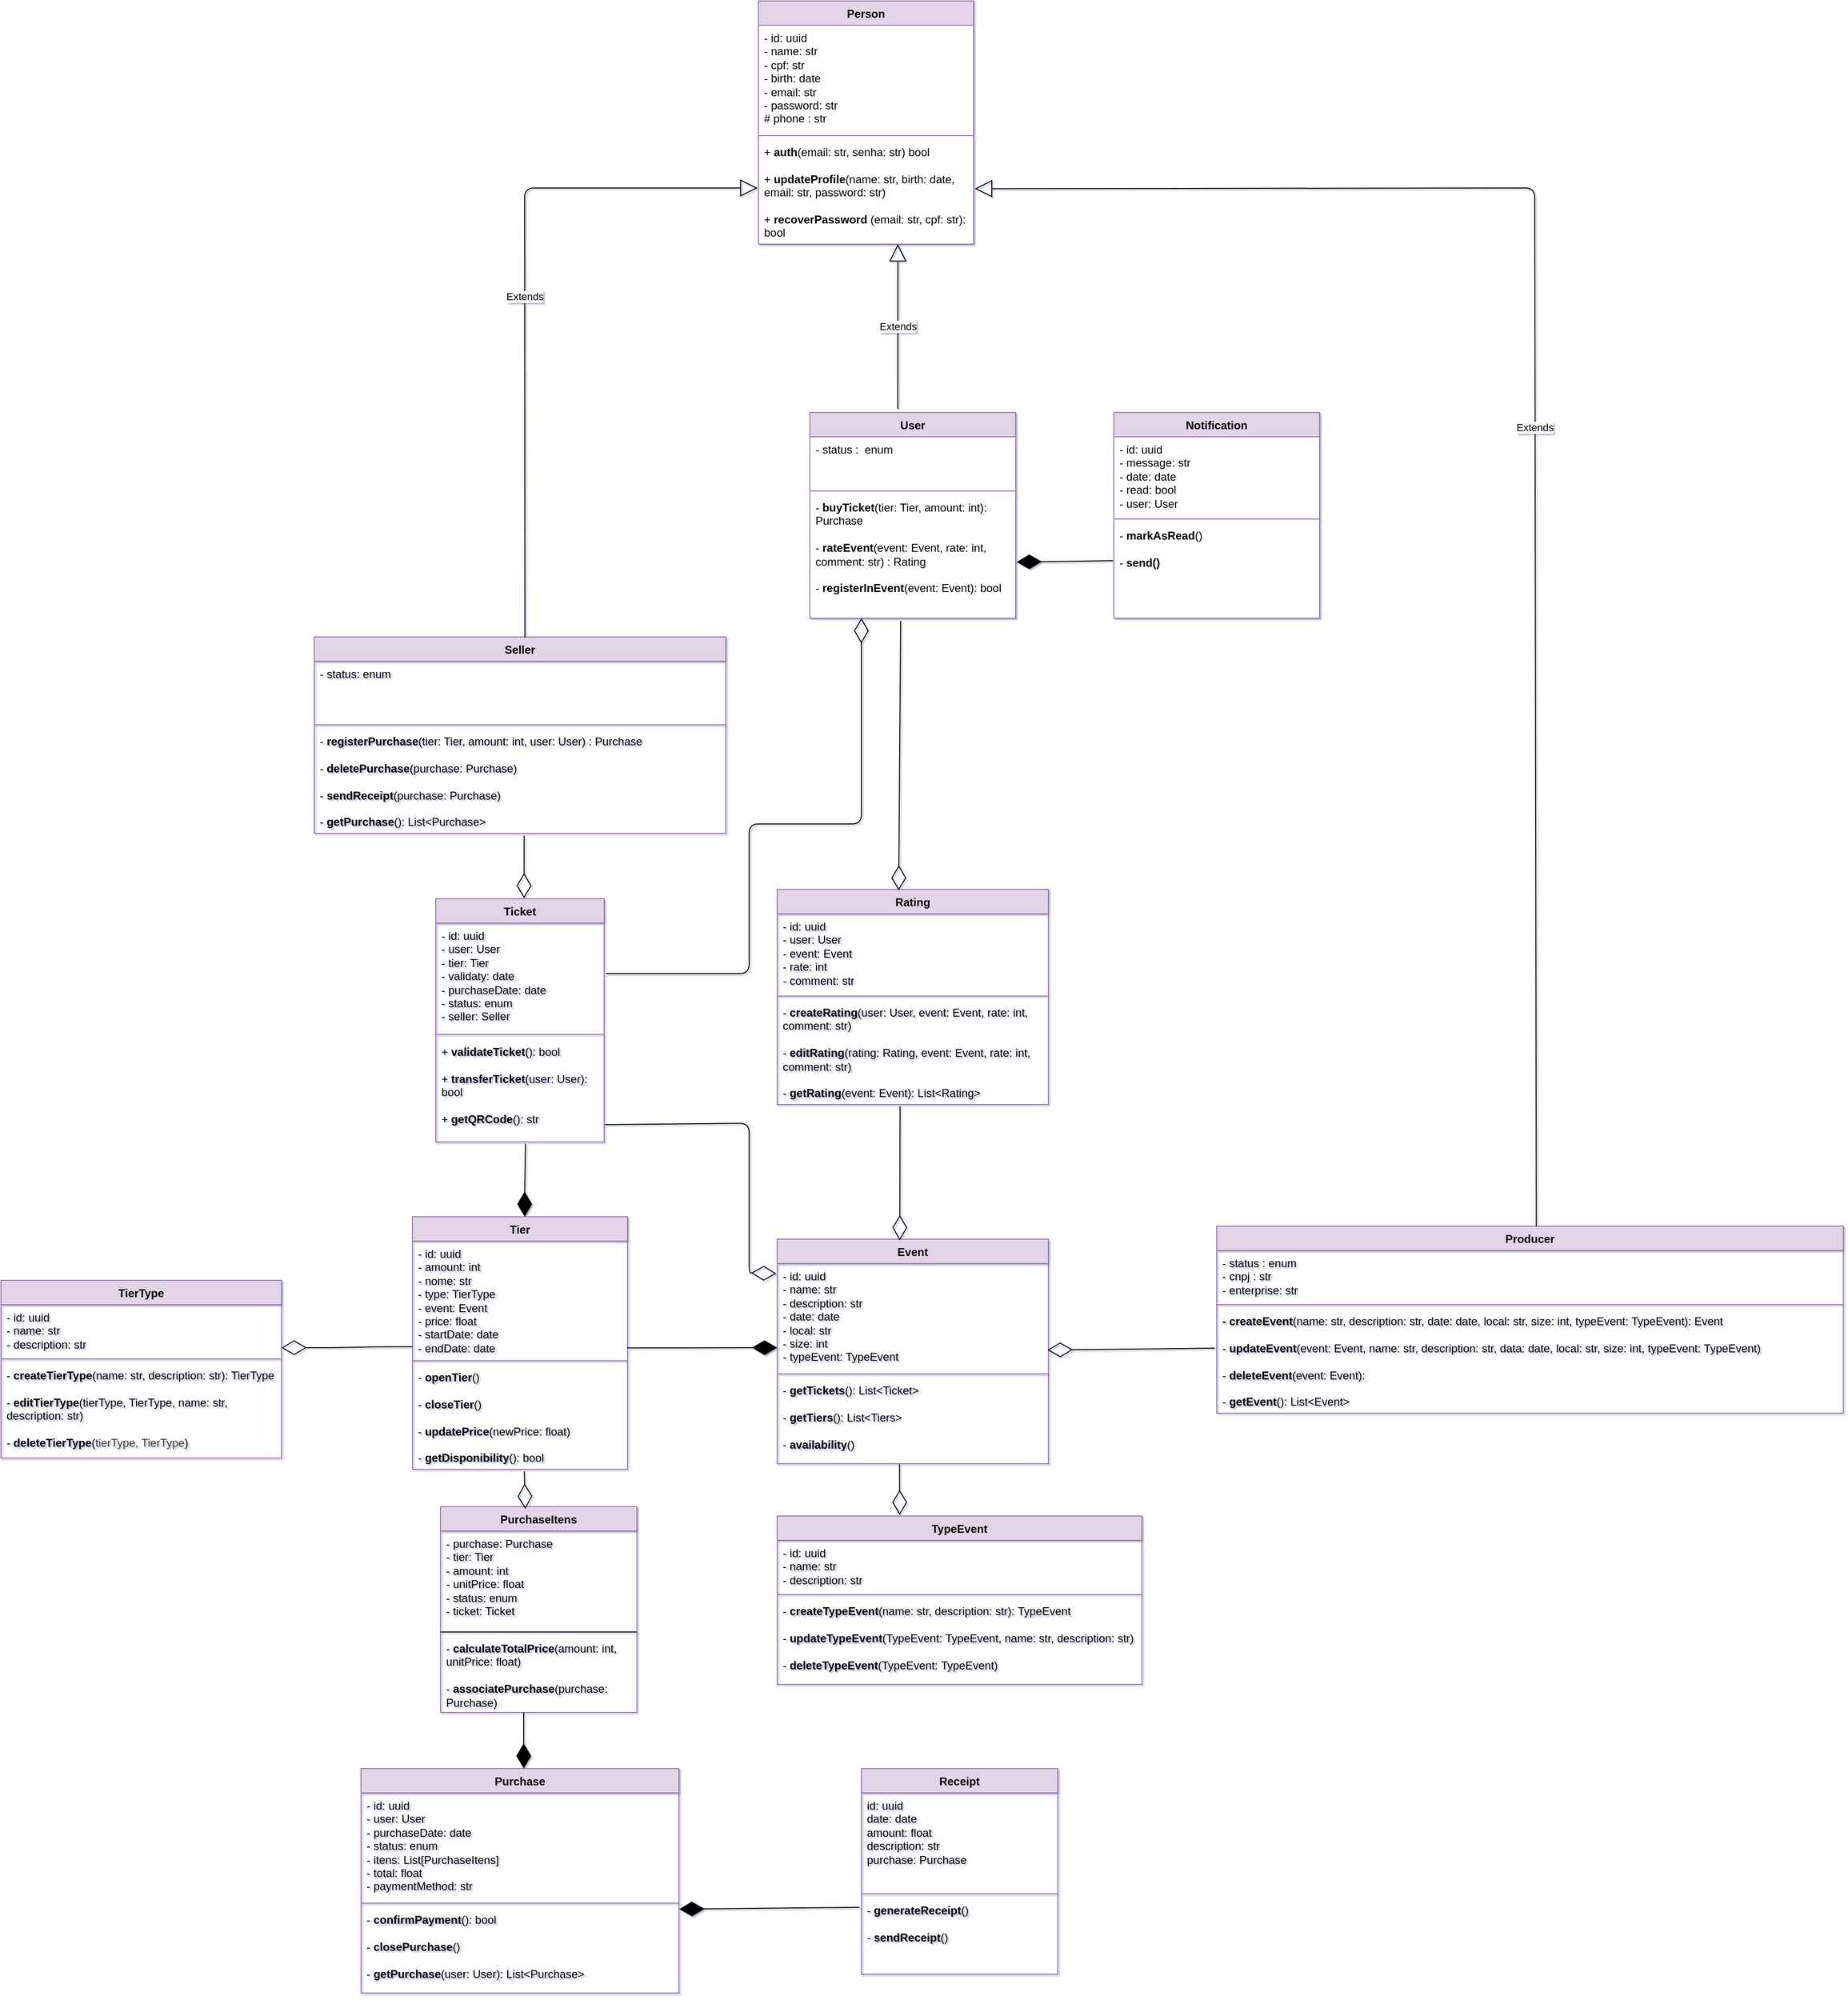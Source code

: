 <mxfile>
    <diagram id="XfVH0HAjjys5zsh1K343" name="Page-1">
        <mxGraphModel dx="2015" dy="1763" grid="1" gridSize="10" guides="1" tooltips="1" connect="1" arrows="1" fold="1" page="1" pageScale="1" pageWidth="827" pageHeight="1169" background="none" math="0" shadow="1">
            <root>
                <mxCell id="0"/>
                <mxCell id="1" parent="0"/>
                <mxCell id="6" value="Person" style="swimlane;fontStyle=1;align=center;verticalAlign=top;childLayout=stackLayout;horizontal=1;startSize=26;horizontalStack=0;resizeParent=1;resizeParentMax=0;resizeLast=0;collapsible=1;marginBottom=0;whiteSpace=wrap;html=1;fillColor=#e1d5e7;strokeColor=#9673a6;swimlaneLine=1;swimlaneFillColor=default;" parent="1" vertex="1">
                    <mxGeometry x="290" y="-680" width="230" height="260" as="geometry"/>
                </mxCell>
                <mxCell id="7" value="- id: uuid&lt;div&gt;- name: str&lt;/div&gt;&lt;div&gt;- cpf: str&lt;/div&gt;&lt;div&gt;- birth: date&lt;/div&gt;&lt;div&gt;&lt;div style=&quot;scrollbar-color: light-dark(#e2e2e2, #4b4b4b)&lt;br/&gt;&#x9;&#x9;&#x9;&#x9;&#x9;light-dark(#fbfbfb, var(--dark-panel-color));&quot;&gt;- email: str&lt;/div&gt;&lt;div style=&quot;scrollbar-color: light-dark(#e2e2e2, #4b4b4b)&lt;br/&gt;&#x9;&#x9;&#x9;&#x9;&#x9;light-dark(#fbfbfb, var(--dark-panel-color));&quot;&gt;- password: str&lt;/div&gt;&lt;div style=&quot;scrollbar-color: light-dark(#e2e2e2, #4b4b4b)&lt;br/&gt;&#x9;&#x9;&#x9;&#x9;&#x9;light-dark(#fbfbfb, var(--dark-panel-color));&quot;&gt;# phone : str&lt;/div&gt;&lt;/div&gt;" style="text;strokeColor=none;fillColor=none;align=left;verticalAlign=top;spacingLeft=4;spacingRight=4;overflow=hidden;rotatable=0;points=[[0,0.5],[1,0.5]];portConstraint=eastwest;whiteSpace=wrap;html=1;" parent="6" vertex="1">
                    <mxGeometry y="26" width="230" height="114" as="geometry"/>
                </mxCell>
                <mxCell id="8" value="" style="line;strokeWidth=1;fillColor=none;align=left;verticalAlign=middle;spacingTop=-1;spacingLeft=3;spacingRight=3;rotatable=0;labelPosition=right;points=[];portConstraint=eastwest;strokeColor=inherit;" parent="6" vertex="1">
                    <mxGeometry y="140" width="230" height="8" as="geometry"/>
                </mxCell>
                <mxCell id="9" value="+ &lt;b&gt;auth&lt;/b&gt;(email: str, senha: str) bool&lt;div&gt;&lt;font color=&quot;#000000&quot;&gt;&lt;br&gt;&lt;/font&gt;&lt;div&gt;+ &lt;b&gt;updateProfile&lt;/b&gt;(name: str, birth: date, email: str, password: str)&lt;/div&gt;&lt;div&gt;&lt;br&gt;&lt;/div&gt;&lt;div&gt;+ &lt;b&gt;recoverPassword &lt;/b&gt;(email: str, cpf: str): bool&lt;/div&gt;&lt;div&gt;&lt;br&gt;&lt;/div&gt;&lt;/div&gt;" style="text;strokeColor=none;fillColor=none;align=left;verticalAlign=top;spacingLeft=4;spacingRight=4;overflow=hidden;rotatable=0;points=[[0,0.5],[1,0.5]];portConstraint=eastwest;whiteSpace=wrap;html=1;" parent="6" vertex="1">
                    <mxGeometry y="148" width="230" height="112" as="geometry"/>
                </mxCell>
                <mxCell id="11" value="User" style="swimlane;fontStyle=1;align=center;verticalAlign=top;childLayout=stackLayout;horizontal=1;startSize=26;horizontalStack=0;resizeParent=1;resizeParentMax=0;resizeLast=0;collapsible=1;marginBottom=0;whiteSpace=wrap;html=1;fillColor=#e1d5e7;strokeColor=#9673a6;swimlaneFillColor=default;" parent="1" vertex="1">
                    <mxGeometry x="345" y="-240" width="220" height="220" as="geometry"/>
                </mxCell>
                <mxCell id="12" value="&lt;div style=&quot;scrollbar-color: light-dark(#e2e2e2, #4b4b4b)&lt;br/&gt;&#x9;&#x9;&#x9;&#x9;&#x9;light-dark(#fbfbfb, var(--dark-panel-color));&quot;&gt;- status :&amp;nbsp; enum&lt;/div&gt;" style="text;strokeColor=none;fillColor=none;align=left;verticalAlign=top;spacingLeft=4;spacingRight=4;overflow=hidden;rotatable=0;points=[[0,0.5],[1,0.5]];portConstraint=eastwest;whiteSpace=wrap;html=1;" parent="11" vertex="1">
                    <mxGeometry y="26" width="220" height="54" as="geometry"/>
                </mxCell>
                <mxCell id="13" value="" style="line;strokeWidth=1;fillColor=none;align=left;verticalAlign=middle;spacingTop=-1;spacingLeft=3;spacingRight=3;rotatable=0;labelPosition=right;points=[];portConstraint=eastwest;strokeColor=inherit;" parent="11" vertex="1">
                    <mxGeometry y="80" width="220" height="8" as="geometry"/>
                </mxCell>
                <mxCell id="14" value="- &lt;b&gt;buyTicket&lt;/b&gt;(tier: Tier, amount: int): Purchase&lt;div&gt;&lt;font color=&quot;#000000&quot;&gt;&lt;br&gt;&lt;/font&gt;&lt;div&gt;- &lt;b&gt;rateEvent&lt;/b&gt;(event: Event, rate: int, comment: str) : Rating&lt;/div&gt;&lt;div&gt;&lt;br&gt;&lt;/div&gt;&lt;div&gt;- &lt;b&gt;registerInEvent&lt;/b&gt;(event: Event): bool&lt;/div&gt;&lt;/div&gt;" style="text;strokeColor=none;fillColor=none;align=left;verticalAlign=top;spacingLeft=4;spacingRight=4;overflow=hidden;rotatable=0;points=[[0,0.5],[1,0.5]];portConstraint=eastwest;whiteSpace=wrap;html=1;" parent="11" vertex="1">
                    <mxGeometry y="88" width="220" height="132" as="geometry"/>
                </mxCell>
                <mxCell id="15" value="Producer" style="swimlane;fontStyle=1;align=center;verticalAlign=top;childLayout=stackLayout;horizontal=1;startSize=26;horizontalStack=0;resizeParent=1;resizeParentMax=0;resizeLast=0;collapsible=1;marginBottom=0;whiteSpace=wrap;html=1;fillColor=#e1d5e7;strokeColor=#9673a6;" parent="1" vertex="1">
                    <mxGeometry x="780" y="630" width="670" height="200" as="geometry"/>
                </mxCell>
                <mxCell id="16" value="&lt;div style=&quot;scrollbar-color: light-dark(#e2e2e2, #4b4b4b)&lt;br/&gt;&#x9;&#x9;&#x9;&#x9;&#x9;light-dark(#fbfbfb, var(--dark-panel-color));&quot;&gt;&lt;span style=&quot;background-color: transparent;&quot;&gt;- status : enum&lt;/span&gt;&lt;/div&gt;&lt;div style=&quot;scrollbar-color: light-dark(#e2e2e2, #4b4b4b)&lt;br/&gt;&#x9;&#x9;&#x9;&#x9;&#x9;light-dark(#fbfbfb, var(--dark-panel-color));&quot;&gt;&lt;span style=&quot;background-color: transparent;&quot;&gt;- cnpj : str&lt;/span&gt;&lt;br&gt;&lt;/div&gt;&lt;div style=&quot;scrollbar-color: light-dark(#e2e2e2, #4b4b4b)&lt;br/&gt;&#x9;&#x9;&#x9;&#x9;&#x9;light-dark(#fbfbfb, var(--dark-panel-color));&quot;&gt;- enterprise: str&lt;/div&gt;" style="text;strokeColor=none;fillColor=none;align=left;verticalAlign=top;spacingLeft=4;spacingRight=4;overflow=hidden;rotatable=0;points=[[0,0.5],[1,0.5]];portConstraint=eastwest;whiteSpace=wrap;html=1;" parent="15" vertex="1">
                    <mxGeometry y="26" width="670" height="54" as="geometry"/>
                </mxCell>
                <mxCell id="17" value="" style="line;strokeWidth=1;fillColor=none;align=left;verticalAlign=middle;spacingTop=-1;spacingLeft=3;spacingRight=3;rotatable=0;labelPosition=right;points=[];portConstraint=eastwest;strokeColor=inherit;" parent="15" vertex="1">
                    <mxGeometry y="80" width="670" height="8" as="geometry"/>
                </mxCell>
                <mxCell id="18" value="&lt;div&gt;&lt;font color=&quot;#000000&quot;&gt;&lt;b&gt;- createEvent&lt;/b&gt;(name: str, description: str, date: date, local: str, size: int, typeEvent: TypeEvent): Event&lt;/font&gt;&lt;/div&gt;&lt;div&gt;&lt;font color=&quot;#000000&quot;&gt;&lt;br&gt;&lt;/font&gt;&lt;/div&gt;&lt;div&gt;- &lt;b&gt;updateEvent&lt;/b&gt;(event: Event,&amp;nbsp;&lt;span style=&quot;color: rgb(0, 0, 0);&quot;&gt;name: str, description: str, data: date, local: str, size: int,&amp;nbsp;&lt;span style=&quot;color: rgb(0, 0, 0);&quot;&gt;typeEvent&lt;/span&gt;:&amp;nbsp;&lt;/span&gt;&lt;span style=&quot;color: rgb(0, 0, 0);&quot;&gt;TypeEvent&lt;/span&gt;)&lt;/div&gt;&lt;div&gt;&lt;br&gt;&lt;/div&gt;&lt;div&gt;- &lt;b&gt;deleteEvent&lt;/b&gt;(event: Event):&lt;/div&gt;&lt;div&gt;&lt;br&gt;&lt;/div&gt;&lt;div&gt;- &lt;b&gt;getEvent&lt;/b&gt;(): List&amp;lt;Event&amp;gt;&lt;/div&gt;" style="text;strokeColor=none;fillColor=none;align=left;verticalAlign=top;spacingLeft=4;spacingRight=4;overflow=hidden;rotatable=0;points=[[0,0.5],[1,0.5]];portConstraint=eastwest;whiteSpace=wrap;html=1;" parent="15" vertex="1">
                    <mxGeometry y="88" width="670" height="112" as="geometry"/>
                </mxCell>
                <mxCell id="26" value="Event" style="swimlane;fontStyle=1;align=center;verticalAlign=top;childLayout=stackLayout;horizontal=1;startSize=26;horizontalStack=0;resizeParent=1;resizeParentMax=0;resizeLast=0;collapsible=1;marginBottom=0;whiteSpace=wrap;html=1;fillColor=#e1d5e7;strokeColor=#9673a6;" parent="1" vertex="1">
                    <mxGeometry x="310" y="644" width="290" height="240" as="geometry"/>
                </mxCell>
                <mxCell id="27" value="&lt;div&gt;- id: uuid&lt;/div&gt;&lt;div&gt;- name: str&lt;/div&gt;&lt;div&gt;- description: str&lt;/div&gt;&lt;div&gt;- date: date&lt;/div&gt;&lt;div&gt;- local: str&lt;/div&gt;- size: int&lt;div&gt;- typeEvent: TypeEvent&lt;/div&gt;&lt;div&gt;&lt;br&gt;&lt;/div&gt;" style="text;strokeColor=none;fillColor=none;align=left;verticalAlign=top;spacingLeft=4;spacingRight=4;overflow=hidden;rotatable=0;points=[[0,0.5],[1,0.5]];portConstraint=eastwest;whiteSpace=wrap;html=1;" parent="26" vertex="1">
                    <mxGeometry y="26" width="290" height="114" as="geometry"/>
                </mxCell>
                <mxCell id="28" value="" style="line;strokeWidth=1;fillColor=none;align=left;verticalAlign=middle;spacingTop=-1;spacingLeft=3;spacingRight=3;rotatable=0;labelPosition=right;points=[];portConstraint=eastwest;strokeColor=inherit;" parent="26" vertex="1">
                    <mxGeometry y="140" width="290" height="8" as="geometry"/>
                </mxCell>
                <mxCell id="29" value="- &lt;b&gt;getTickets&lt;/b&gt;(): List&amp;lt;Ticket&amp;gt;&lt;div&gt;&lt;br&gt;&lt;/div&gt;&lt;div&gt;- &lt;b&gt;getTiers&lt;/b&gt;(): List&amp;lt;Tiers&amp;gt;&lt;/div&gt;&lt;div&gt;&lt;br&gt;&lt;/div&gt;&lt;div&gt;- &lt;b&gt;availability&lt;/b&gt;()&lt;/div&gt;" style="text;strokeColor=none;fillColor=none;align=left;verticalAlign=top;spacingLeft=4;spacingRight=4;overflow=hidden;rotatable=0;points=[[0,0.5],[1,0.5]];portConstraint=eastwest;whiteSpace=wrap;html=1;" parent="26" vertex="1">
                    <mxGeometry y="148" width="290" height="92" as="geometry"/>
                </mxCell>
                <mxCell id="30" value="Ticket" style="swimlane;fontStyle=1;align=center;verticalAlign=top;childLayout=stackLayout;horizontal=1;startSize=26;horizontalStack=0;resizeParent=1;resizeParentMax=0;resizeLast=0;collapsible=1;marginBottom=0;whiteSpace=wrap;html=1;fillColor=#e1d5e7;strokeColor=#9673a6;" parent="1" vertex="1">
                    <mxGeometry x="-55" y="280" width="180" height="260" as="geometry"/>
                </mxCell>
                <mxCell id="31" value="&lt;div&gt;- id: uuid&lt;/div&gt;&lt;div&gt;&lt;span style=&quot;background-color: transparent;&quot;&gt;- user: User&lt;/span&gt;&lt;/div&gt;&lt;div&gt;- tier: Tier&lt;/div&gt;&lt;div&gt;- validaty: date&lt;/div&gt;&lt;div&gt;- purchaseDate: date&lt;/div&gt;&lt;div&gt;- status: enum&lt;/div&gt;&lt;div&gt;- seller: Seller&lt;/div&gt;&lt;div&gt;&lt;br&gt;&lt;/div&gt;" style="text;strokeColor=none;fillColor=none;align=left;verticalAlign=top;spacingLeft=4;spacingRight=4;overflow=hidden;rotatable=0;points=[[0,0.5],[1,0.5]];portConstraint=eastwest;whiteSpace=wrap;html=1;" parent="30" vertex="1">
                    <mxGeometry y="26" width="180" height="114" as="geometry"/>
                </mxCell>
                <mxCell id="32" value="" style="line;strokeWidth=1;fillColor=none;align=left;verticalAlign=middle;spacingTop=-1;spacingLeft=3;spacingRight=3;rotatable=0;labelPosition=right;points=[];portConstraint=eastwest;strokeColor=inherit;" parent="30" vertex="1">
                    <mxGeometry y="140" width="180" height="10" as="geometry"/>
                </mxCell>
                <mxCell id="33" value="&lt;div&gt;+ &lt;b&gt;validateTicket&lt;/b&gt;(): bool&lt;/div&gt;&lt;div&gt;&lt;br&gt;&lt;/div&gt;&lt;div&gt;+ &lt;b&gt;transferTicket&lt;/b&gt;(user: User):&amp;nbsp;&lt;/div&gt;&lt;div&gt;bool&lt;/div&gt;&lt;div&gt;&lt;br&gt;&lt;/div&gt;&lt;div&gt;+ &lt;b&gt;getQRCode&lt;/b&gt;(): str&lt;/div&gt;" style="text;strokeColor=none;fillColor=none;align=left;verticalAlign=top;spacingLeft=4;spacingRight=4;overflow=hidden;rotatable=0;points=[[0,0.5],[1,0.5]];portConstraint=eastwest;whiteSpace=wrap;html=1;" parent="30" vertex="1">
                    <mxGeometry y="150" width="180" height="110" as="geometry"/>
                </mxCell>
                <mxCell id="34" value="Rating" style="swimlane;fontStyle=1;align=center;verticalAlign=top;childLayout=stackLayout;horizontal=1;startSize=26;horizontalStack=0;resizeParent=1;resizeParentMax=0;resizeLast=0;collapsible=1;marginBottom=0;whiteSpace=wrap;html=1;fillColor=#e1d5e7;strokeColor=#9673a6;" parent="1" vertex="1">
                    <mxGeometry x="310" y="270" width="290" height="230" as="geometry"/>
                </mxCell>
                <mxCell id="35" value="&lt;div&gt;- id: uuid&lt;/div&gt;- user: User&lt;div&gt;- event: Event&lt;/div&gt;&lt;div&gt;- rate: int&amp;nbsp;&lt;/div&gt;&lt;div&gt;- comment: str&lt;/div&gt;&lt;div&gt;&lt;br&gt;&lt;/div&gt;" style="text;strokeColor=none;fillColor=none;align=left;verticalAlign=top;spacingLeft=4;spacingRight=4;overflow=hidden;rotatable=0;points=[[0,0.5],[1,0.5]];portConstraint=eastwest;whiteSpace=wrap;html=1;" parent="34" vertex="1">
                    <mxGeometry y="26" width="290" height="84" as="geometry"/>
                </mxCell>
                <mxCell id="36" value="" style="line;strokeWidth=1;fillColor=none;align=left;verticalAlign=middle;spacingTop=-1;spacingLeft=3;spacingRight=3;rotatable=0;labelPosition=right;points=[];portConstraint=eastwest;strokeColor=inherit;" parent="34" vertex="1">
                    <mxGeometry y="110" width="290" height="8" as="geometry"/>
                </mxCell>
                <mxCell id="37" value="- &lt;b&gt;createRating&lt;/b&gt;(user: User, event: Event, rate: int, comment: str)&lt;div&gt;&lt;font color=&quot;#000000&quot;&gt;&lt;br&gt;&lt;/font&gt;&lt;div&gt;- &lt;b&gt;editRating&lt;/b&gt;(rating: Rating, event: Event, rate: int, comment: str)&lt;/div&gt;&lt;div&gt;&lt;br&gt;&lt;/div&gt;&lt;div&gt;- &lt;b&gt;getRating&lt;/b&gt;(event: Event): List&amp;lt;Rating&amp;gt;&lt;/div&gt;&lt;div&gt;&lt;br&gt;&lt;/div&gt;&lt;/div&gt;" style="text;strokeColor=none;fillColor=none;align=left;verticalAlign=top;spacingLeft=4;spacingRight=4;overflow=hidden;rotatable=0;points=[[0,0.5],[1,0.5]];portConstraint=eastwest;whiteSpace=wrap;html=1;" parent="34" vertex="1">
                    <mxGeometry y="118" width="290" height="112" as="geometry"/>
                </mxCell>
                <mxCell id="42" value="Tier" style="swimlane;fontStyle=1;align=center;verticalAlign=top;childLayout=stackLayout;horizontal=1;startSize=26;horizontalStack=0;resizeParent=1;resizeParentMax=0;resizeLast=0;collapsible=1;marginBottom=0;whiteSpace=wrap;html=1;fillColor=#e1d5e7;strokeColor=#9673a6;" parent="1" vertex="1">
                    <mxGeometry x="-80" y="620" width="230" height="270" as="geometry"/>
                </mxCell>
                <mxCell id="43" value="&lt;div&gt;&lt;span style=&quot;color: rgb(0, 0, 0);&quot;&gt;- id: uuid&lt;/span&gt;&lt;/div&gt;&lt;div&gt;- amount: int&lt;/div&gt;&lt;div&gt;- nome: str&lt;/div&gt;&lt;div&gt;- type: TierType&lt;/div&gt;&lt;div&gt;- event: Event&lt;/div&gt;&lt;div&gt;- price: float&lt;/div&gt;&lt;div&gt;- startDate: date&lt;/div&gt;&lt;div&gt;- endDate: date&lt;/div&gt;" style="text;strokeColor=none;fillColor=none;align=left;verticalAlign=top;spacingLeft=4;spacingRight=4;overflow=hidden;rotatable=0;points=[[0,0.5],[1,0.5]];portConstraint=eastwest;whiteSpace=wrap;html=1;" parent="42" vertex="1">
                    <mxGeometry y="26" width="230" height="124" as="geometry"/>
                </mxCell>
                <mxCell id="44" value="" style="line;strokeWidth=1;fillColor=none;align=left;verticalAlign=middle;spacingTop=-1;spacingLeft=3;spacingRight=3;rotatable=0;labelPosition=right;points=[];portConstraint=eastwest;strokeColor=inherit;" parent="42" vertex="1">
                    <mxGeometry y="150" width="230" height="8" as="geometry"/>
                </mxCell>
                <mxCell id="45" value="- &lt;b&gt;openTier&lt;/b&gt;()&lt;div&gt;&lt;font color=&quot;#000000&quot;&gt;&lt;br&gt;&lt;/font&gt;&lt;div&gt;- &lt;b&gt;closeTier&lt;/b&gt;()&lt;/div&gt;&lt;div&gt;&lt;br&gt;&lt;/div&gt;&lt;div&gt;- &lt;b&gt;updatePrice&lt;/b&gt;(newPrice: float)&lt;/div&gt;&lt;div&gt;&lt;br&gt;&lt;/div&gt;&lt;div&gt;- &lt;b&gt;getDisponibility&lt;/b&gt;(): bool&lt;/div&gt;&lt;/div&gt;" style="text;strokeColor=none;fillColor=none;align=left;verticalAlign=top;spacingLeft=4;spacingRight=4;overflow=hidden;rotatable=0;points=[[0,0.5],[1,0.5]];portConstraint=eastwest;whiteSpace=wrap;html=1;" parent="42" vertex="1">
                    <mxGeometry y="158" width="230" height="112" as="geometry"/>
                </mxCell>
                <mxCell id="59" value="" style="endArrow=diamondThin;endFill=1;endSize=24;html=1;exitX=0.532;exitY=1.017;exitDx=0;exitDy=0;exitPerimeter=0;" parent="1" source="33" edge="1">
                    <mxGeometry width="160" relative="1" as="geometry">
                        <mxPoint x="39.14" y="561.9" as="sourcePoint"/>
                        <mxPoint x="40" y="620" as="targetPoint"/>
                        <Array as="points">
                            <mxPoint x="40" y="600"/>
                        </Array>
                    </mxGeometry>
                </mxCell>
                <mxCell id="60" value="Purchase" style="swimlane;fontStyle=1;align=center;verticalAlign=top;childLayout=stackLayout;horizontal=1;startSize=26;horizontalStack=0;resizeParent=1;resizeParentMax=0;resizeLast=0;collapsible=1;marginBottom=0;whiteSpace=wrap;html=1;fillColor=#e1d5e7;strokeColor=#9673a6;" parent="1" vertex="1">
                    <mxGeometry x="-135" y="1210" width="340" height="240" as="geometry"/>
                </mxCell>
                <mxCell id="61" value="&lt;div&gt;- id: uuid&lt;/div&gt;&lt;div&gt;- user: User&lt;/div&gt;&lt;div&gt;- purchaseDate: date&lt;/div&gt;&lt;div&gt;- status: enum&lt;/div&gt;&lt;div&gt;- itens: List[PurchaseItens]&amp;nbsp;&lt;/div&gt;&lt;div&gt;- total: float&lt;/div&gt;&lt;div&gt;- paymentMethod: str&lt;/div&gt;" style="text;strokeColor=none;fillColor=none;align=left;verticalAlign=top;spacingLeft=4;spacingRight=4;overflow=hidden;rotatable=0;points=[[0,0.5],[1,0.5]];portConstraint=eastwest;whiteSpace=wrap;html=1;" parent="60" vertex="1">
                    <mxGeometry y="26" width="340" height="114" as="geometry"/>
                </mxCell>
                <mxCell id="62" value="" style="line;strokeWidth=1;fillColor=none;align=left;verticalAlign=middle;spacingTop=-1;spacingLeft=3;spacingRight=3;rotatable=0;labelPosition=right;points=[];portConstraint=eastwest;strokeColor=inherit;" parent="60" vertex="1">
                    <mxGeometry y="140" width="340" height="8" as="geometry"/>
                </mxCell>
                <mxCell id="63" value="&lt;span style=&quot;color: rgb(0, 0, 0);&quot;&gt;- &lt;b&gt;confirmPayment&lt;/b&gt;(): bool&lt;/span&gt;&lt;div&gt;&lt;font color=&quot;#000000&quot;&gt;&lt;br&gt;&lt;/font&gt;&lt;div style=&quot;scrollbar-color: light-dark(#e2e2e2, #4b4b4b)&lt;br/&gt;&#x9;&#x9;&#x9;&#x9;&#x9;light-dark(#fbfbfb, var(--dark-panel-color));&quot;&gt;- &lt;b&gt;closePurchase&lt;/b&gt;()&lt;/div&gt;&lt;div style=&quot;scrollbar-color: light-dark(#e2e2e2, #4b4b4b)&lt;br/&gt;&#x9;&#x9;&#x9;&#x9;&#x9;light-dark(#fbfbfb, var(--dark-panel-color));&quot;&gt;&lt;br&gt;&lt;/div&gt;&lt;div style=&quot;scrollbar-color: light-dark(#e2e2e2, #4b4b4b)&lt;br/&gt;&#x9;&#x9;&#x9;&#x9;&#x9;light-dark(#fbfbfb, var(--dark-panel-color));&quot;&gt;- &lt;b&gt;getPurchase&lt;/b&gt;(user: User): List&amp;lt;Purchase&amp;gt;&lt;/div&gt;&lt;/div&gt;" style="text;strokeColor=none;fillColor=none;align=left;verticalAlign=top;spacingLeft=4;spacingRight=4;overflow=hidden;rotatable=0;points=[[0,0.5],[1,0.5]];portConstraint=eastwest;whiteSpace=wrap;html=1;" parent="60" vertex="1">
                    <mxGeometry y="148" width="340" height="92" as="geometry"/>
                </mxCell>
                <mxCell id="68" value="PurchaseItens" style="swimlane;fontStyle=1;align=center;verticalAlign=top;childLayout=stackLayout;horizontal=1;startSize=26;horizontalStack=0;resizeParent=1;resizeParentMax=0;resizeLast=0;collapsible=1;marginBottom=0;whiteSpace=wrap;html=1;fillColor=#e1d5e7;strokeColor=#9673a6;" parent="1" vertex="1">
                    <mxGeometry x="-50" y="930" width="210" height="220" as="geometry"/>
                </mxCell>
                <mxCell id="69" value="&lt;span style=&quot;background-color: transparent;&quot;&gt;- purchase: Purchase&lt;/span&gt;&lt;div&gt;- tier: Tier&lt;/div&gt;&lt;div&gt;- amount: int&lt;/div&gt;&lt;div&gt;- unitPrice: float&lt;/div&gt;&lt;div&gt;&lt;span style=&quot;background-color: transparent;&quot;&gt;- status: enum&lt;/span&gt;&lt;/div&gt;&lt;div&gt;- ticket: Ticket&lt;/div&gt;" style="text;align=left;verticalAlign=top;spacingLeft=4;spacingRight=4;overflow=hidden;rotatable=0;points=[[0,0.5],[1,0.5]];portConstraint=eastwest;whiteSpace=wrap;html=1;" parent="68" vertex="1">
                    <mxGeometry y="26" width="210" height="104" as="geometry"/>
                </mxCell>
                <mxCell id="70" value="" style="line;strokeWidth=1;align=left;verticalAlign=middle;spacingTop=-1;spacingLeft=3;spacingRight=3;rotatable=0;labelPosition=right;points=[];portConstraint=eastwest;" parent="68" vertex="1">
                    <mxGeometry y="130" width="210" height="8" as="geometry"/>
                </mxCell>
                <mxCell id="71" value="- &lt;b&gt;calculateTotalPrice&lt;/b&gt;(amount: int, unitPrice: float)&lt;div&gt;&lt;font color=&quot;#000000&quot;&gt;&lt;br&gt;&lt;/font&gt;&lt;div&gt;- &lt;b&gt;associatePurchase&lt;/b&gt;(purchase: Purchase)&lt;/div&gt;&lt;/div&gt;" style="text;align=left;verticalAlign=top;spacingLeft=4;spacingRight=4;overflow=hidden;rotatable=0;points=[[0,0.5],[1,0.5]];portConstraint=eastwest;whiteSpace=wrap;html=1;" parent="68" vertex="1">
                    <mxGeometry y="138" width="210" height="82" as="geometry"/>
                </mxCell>
                <mxCell id="72" value="" style="endArrow=diamondThin;endFill=1;endSize=24;html=1;" parent="1" edge="1">
                    <mxGeometry width="160" relative="1" as="geometry">
                        <mxPoint x="39" y="1150" as="sourcePoint"/>
                        <mxPoint x="39" y="1210" as="targetPoint"/>
                        <Array as="points"/>
                    </mxGeometry>
                </mxCell>
                <mxCell id="76" value="" style="endArrow=diamondThin;endFill=0;endSize=24;html=1;entryX=0.452;entryY=0.005;entryDx=0;entryDy=0;entryPerimeter=0;exitX=0.453;exitY=1.017;exitDx=0;exitDy=0;exitPerimeter=0;" parent="1" source="37" target="26" edge="1">
                    <mxGeometry width="160" relative="1" as="geometry">
                        <mxPoint x="440" y="482" as="sourcePoint"/>
                        <mxPoint x="180" y="606" as="targetPoint"/>
                        <Array as="points"/>
                    </mxGeometry>
                </mxCell>
                <mxCell id="77" value="" style="endArrow=diamondThin;endFill=0;endSize=24;html=1;" parent="1" edge="1">
                    <mxGeometry width="160" relative="1" as="geometry">
                        <mxPoint x="127" y="360" as="sourcePoint"/>
                        <mxPoint x="400" y="-20" as="targetPoint"/>
                        <Array as="points">
                            <mxPoint x="280" y="360"/>
                            <mxPoint x="280" y="200"/>
                            <mxPoint x="400" y="200"/>
                        </Array>
                    </mxGeometry>
                </mxCell>
                <mxCell id="80" value="TypeEvent" style="swimlane;fontStyle=1;align=center;verticalAlign=top;childLayout=stackLayout;horizontal=1;startSize=26;horizontalStack=0;resizeParent=1;resizeParentMax=0;resizeLast=0;collapsible=1;marginBottom=0;whiteSpace=wrap;html=1;fillColor=#e1d5e7;strokeColor=#9673a6;" parent="1" vertex="1">
                    <mxGeometry x="310" y="940" width="390" height="180" as="geometry"/>
                </mxCell>
                <mxCell id="81" value="&lt;div&gt;- id: uuid&lt;/div&gt;&lt;div&gt;- name: str&lt;/div&gt;&lt;div&gt;- description: str&lt;/div&gt;" style="text;strokeColor=none;fillColor=none;align=left;verticalAlign=top;spacingLeft=4;spacingRight=4;overflow=hidden;rotatable=0;points=[[0,0.5],[1,0.5]];portConstraint=eastwest;whiteSpace=wrap;html=1;" parent="80" vertex="1">
                    <mxGeometry y="26" width="390" height="54" as="geometry"/>
                </mxCell>
                <mxCell id="82" value="" style="line;strokeWidth=1;fillColor=none;align=left;verticalAlign=middle;spacingTop=-1;spacingLeft=3;spacingRight=3;rotatable=0;labelPosition=right;points=[];portConstraint=eastwest;strokeColor=inherit;" parent="80" vertex="1">
                    <mxGeometry y="80" width="390" height="8" as="geometry"/>
                </mxCell>
                <mxCell id="83" value="- &lt;b&gt;createTypeEvent&lt;/b&gt;(name: str, description: str):&amp;nbsp;&lt;span style=&quot;color: rgb(0, 0, 0);&quot;&gt;TypeEvent&lt;/span&gt;&lt;div&gt;&lt;font color=&quot;#000000&quot;&gt;&lt;br&gt;&lt;/font&gt;&lt;/div&gt;&lt;div&gt;&lt;font color=&quot;#000000&quot;&gt;- &lt;b&gt;updateTypeEvent&lt;/b&gt;(&lt;span style=&quot;color: rgb(0, 0, 0);&quot;&gt;TypeEvent&lt;/span&gt;:&amp;nbsp;&lt;span style=&quot;color: rgb(0, 0, 0);&quot;&gt;TypeEvent&lt;/span&gt;,&amp;nbsp;&lt;span style=&quot;color: rgb(0, 0, 0);&quot;&gt;name: str, description: str&lt;/span&gt;)&lt;/font&gt;&lt;/div&gt;&lt;div&gt;&lt;font color=&quot;#000000&quot;&gt;&lt;br&gt;&lt;/font&gt;&lt;/div&gt;&lt;div&gt;&lt;font color=&quot;#000000&quot;&gt;- &lt;b&gt;deleteTypeEvent&lt;/b&gt;(&lt;span style=&quot;color: rgb(0, 0, 0);&quot;&gt;TypeEvent&lt;/span&gt;:&amp;nbsp;&lt;span style=&quot;color: rgb(0, 0, 0);&quot;&gt;TypeEvent&lt;/span&gt;)&lt;br&gt;&lt;/font&gt;&lt;div&gt;&lt;br&gt;&lt;/div&gt;&lt;/div&gt;" style="text;strokeColor=none;fillColor=none;align=left;verticalAlign=top;spacingLeft=4;spacingRight=4;overflow=hidden;rotatable=0;points=[[0,0.5],[1,0.5]];portConstraint=eastwest;whiteSpace=wrap;html=1;" parent="80" vertex="1">
                    <mxGeometry y="88" width="390" height="92" as="geometry"/>
                </mxCell>
                <mxCell id="84" value="TierType" style="swimlane;fontStyle=1;align=center;verticalAlign=top;childLayout=stackLayout;horizontal=1;startSize=26;horizontalStack=0;resizeParent=1;resizeParentMax=0;resizeLast=0;collapsible=1;marginBottom=0;whiteSpace=wrap;html=1;fillColor=#e1d5e7;strokeColor=#9673a6;" parent="1" vertex="1">
                    <mxGeometry x="-520" y="688" width="300" height="190" as="geometry"/>
                </mxCell>
                <mxCell id="85" value="&lt;div&gt;&lt;span style=&quot;color: rgb(0, 0, 0);&quot;&gt;- id: uuid&lt;/span&gt;&lt;/div&gt;&lt;div&gt;- name: str&lt;/div&gt;&lt;div&gt;- description: str&lt;/div&gt;" style="text;strokeColor=none;fillColor=none;align=left;verticalAlign=top;spacingLeft=4;spacingRight=4;overflow=hidden;rotatable=0;points=[[0,0.5],[1,0.5]];portConstraint=eastwest;whiteSpace=wrap;html=1;" parent="84" vertex="1">
                    <mxGeometry y="26" width="300" height="54" as="geometry"/>
                </mxCell>
                <mxCell id="86" value="" style="line;strokeWidth=1;fillColor=none;align=left;verticalAlign=middle;spacingTop=-1;spacingLeft=3;spacingRight=3;rotatable=0;labelPosition=right;points=[];portConstraint=eastwest;strokeColor=inherit;" parent="84" vertex="1">
                    <mxGeometry y="80" width="300" height="8" as="geometry"/>
                </mxCell>
                <mxCell id="87" value="- &lt;b&gt;createTierType&lt;/b&gt;(name: str, description: str): TierType&lt;div&gt;&lt;br&gt;&lt;/div&gt;&lt;div&gt;- &lt;b&gt;editTierType&lt;/b&gt;(tierType, TierType,&amp;nbsp;&lt;span style=&quot;color: rgb(0, 0, 0);&quot;&gt;name: str, description: str&lt;/span&gt;)&lt;/div&gt;&lt;div&gt;&lt;br&gt;&lt;/div&gt;&lt;div&gt;- &lt;b&gt;deleteTierType&lt;/b&gt;(&lt;span style=&quot;color: rgb(63, 63, 63);&quot;&gt;tierType, TierType&lt;/span&gt;)&lt;/div&gt;" style="text;strokeColor=none;fillColor=none;align=left;verticalAlign=top;spacingLeft=4;spacingRight=4;overflow=hidden;rotatable=0;points=[[0,0.5],[1,0.5]];portConstraint=eastwest;whiteSpace=wrap;html=1;" parent="84" vertex="1">
                    <mxGeometry y="88" width="300" height="102" as="geometry"/>
                </mxCell>
                <mxCell id="91" value="" style="endArrow=diamondThin;endFill=0;endSize=24;html=1;entryX=0.336;entryY=-0.006;entryDx=0;entryDy=0;entryPerimeter=0;exitX=0.451;exitY=1.005;exitDx=0;exitDy=0;exitPerimeter=0;" parent="1" source="29" target="80" edge="1">
                    <mxGeometry width="160" relative="1" as="geometry">
                        <mxPoint x="440" y="850" as="sourcePoint"/>
                        <mxPoint x="460" y="940" as="targetPoint"/>
                    </mxGeometry>
                </mxCell>
                <mxCell id="95" value="" style="endArrow=diamondThin;endFill=1;endSize=24;html=1;exitX=0.998;exitY=0.921;exitDx=0;exitDy=0;exitPerimeter=0;" parent="1" source="43" edge="1">
                    <mxGeometry width="160" relative="1" as="geometry">
                        <mxPoint x="240" y="730" as="sourcePoint"/>
                        <mxPoint x="310" y="760" as="targetPoint"/>
                    </mxGeometry>
                </mxCell>
                <mxCell id="108" value="Seller" style="swimlane;fontStyle=1;align=center;verticalAlign=top;childLayout=stackLayout;horizontal=1;startSize=26;horizontalStack=0;resizeParent=1;resizeParentMax=0;resizeLast=0;collapsible=1;marginBottom=0;whiteSpace=wrap;html=1;fillColor=#e1d5e7;strokeColor=#9673a6;" parent="1" vertex="1">
                    <mxGeometry x="-185" width="440" height="210" as="geometry"/>
                </mxCell>
                <mxCell id="109" value="&lt;div style=&quot;scrollbar-color: light-dark(#e2e2e2, #4b4b4b)&lt;br/&gt;&#x9;&#x9;&#x9;&#x9;&#x9;light-dark(#fbfbfb, var(--dark-panel-color));&quot;&gt;- status: enum&lt;/div&gt;" style="text;strokeColor=none;fillColor=none;align=left;verticalAlign=top;spacingLeft=4;spacingRight=4;overflow=hidden;rotatable=0;points=[[0,0.5],[1,0.5]];portConstraint=eastwest;whiteSpace=wrap;html=1;" parent="108" vertex="1">
                    <mxGeometry y="26" width="440" height="64" as="geometry"/>
                </mxCell>
                <mxCell id="110" value="" style="line;strokeWidth=1;fillColor=none;align=left;verticalAlign=middle;spacingTop=-1;spacingLeft=3;spacingRight=3;rotatable=0;labelPosition=right;points=[];portConstraint=eastwest;strokeColor=inherit;" parent="108" vertex="1">
                    <mxGeometry y="90" width="440" height="8" as="geometry"/>
                </mxCell>
                <mxCell id="111" value="- &lt;b&gt;registerPurchase&lt;/b&gt;(tier: Tier, amount: int, user: User) : Purchase&lt;div&gt;&lt;font color=&quot;#000000&quot;&gt;&lt;br&gt;&lt;/font&gt;&lt;div&gt;- &lt;b&gt;deletePurchase&lt;/b&gt;(purchase: Purchase)&lt;/div&gt;&lt;div&gt;&lt;br&gt;&lt;/div&gt;&lt;div&gt;- &lt;b&gt;sendReceipt&lt;/b&gt;(purchase: Purchase)&lt;/div&gt;&lt;div&gt;&lt;br&gt;&lt;/div&gt;&lt;div&gt;- &lt;b&gt;getPurchase&lt;/b&gt;(): List&amp;lt;Purchase&amp;gt;&lt;/div&gt;&lt;div&gt;&lt;br&gt;&lt;/div&gt;&lt;/div&gt;" style="text;strokeColor=none;fillColor=none;align=left;verticalAlign=top;spacingLeft=4;spacingRight=4;overflow=hidden;rotatable=0;points=[[0,0.5],[1,0.5]];portConstraint=eastwest;whiteSpace=wrap;html=1;" parent="108" vertex="1">
                    <mxGeometry y="98" width="440" height="112" as="geometry"/>
                </mxCell>
                <mxCell id="112" value="Extends" style="endArrow=block;endSize=16;endFill=0;html=1;exitX=0.512;exitY=0.003;exitDx=0;exitDy=0;exitPerimeter=0;" parent="1" source="108" edge="1">
                    <mxGeometry width="160" relative="1" as="geometry">
                        <mxPoint x="40" as="sourcePoint"/>
                        <mxPoint x="289" y="-480" as="targetPoint"/>
                        <Array as="points">
                            <mxPoint x="40" y="-480"/>
                        </Array>
                    </mxGeometry>
                </mxCell>
                <mxCell id="124" value="" style="endArrow=diamondThin;endFill=0;endSize=24;html=1;entryX=0.524;entryY=-0.002;entryDx=0;entryDy=0;exitX=0.51;exitY=1.023;exitDx=0;exitDy=0;exitPerimeter=0;entryPerimeter=0;" parent="1" source="111" target="30" edge="1">
                    <mxGeometry width="160" relative="1" as="geometry">
                        <mxPoint x="-70" y="379.38" as="sourcePoint"/>
                        <mxPoint x="10" y="379" as="targetPoint"/>
                    </mxGeometry>
                </mxCell>
                <mxCell id="127" value="" style="endArrow=diamondThin;endFill=0;endSize=24;html=1;" parent="1" edge="1">
                    <mxGeometry width="160" relative="1" as="geometry">
                        <mxPoint x="-80" y="759" as="sourcePoint"/>
                        <mxPoint x="-220" y="760" as="targetPoint"/>
                        <Array as="points">
                            <mxPoint x="-110" y="759"/>
                            <mxPoint x="-170" y="760"/>
                        </Array>
                    </mxGeometry>
                </mxCell>
                <mxCell id="128" value="" style="endArrow=diamondThin;endFill=0;endSize=24;html=1;exitX=0.52;exitY=1.02;exitDx=0;exitDy=0;exitPerimeter=0;entryX=0.432;entryY=0.011;entryDx=0;entryDy=0;entryPerimeter=0;" parent="1" source="45" target="68" edge="1">
                    <mxGeometry width="160" relative="1" as="geometry">
                        <mxPoint x="-70" y="800" as="sourcePoint"/>
                        <mxPoint x="40" y="920" as="targetPoint"/>
                        <Array as="points"/>
                    </mxGeometry>
                </mxCell>
                <mxCell id="131" value="" style="endArrow=diamondThin;endFill=0;endSize=24;html=1;exitX=-0.003;exitY=0.38;exitDx=0;exitDy=0;entryX=0.997;entryY=0.811;entryDx=0;entryDy=0;entryPerimeter=0;exitPerimeter=0;" parent="1" source="18" target="27" edge="1">
                    <mxGeometry width="160" relative="1" as="geometry">
                        <mxPoint x="721" y="280" as="sourcePoint"/>
                        <mxPoint x="1000" y="220" as="targetPoint"/>
                        <Array as="points"/>
                    </mxGeometry>
                </mxCell>
                <mxCell id="134" value="Extends" style="endArrow=block;endSize=16;endFill=0;html=1;entryX=1.006;entryY=0.471;entryDx=0;entryDy=0;entryPerimeter=0;exitX=0.51;exitY=0.001;exitDx=0;exitDy=0;exitPerimeter=0;" parent="1" source="15" target="9" edge="1">
                    <mxGeometry width="160" relative="1" as="geometry">
                        <mxPoint x="1120" y="510" as="sourcePoint"/>
                        <mxPoint x="380" y="-190" as="targetPoint"/>
                        <Array as="points">
                            <mxPoint x="1120" y="-480"/>
                        </Array>
                    </mxGeometry>
                </mxCell>
                <mxCell id="135" value="Extends" style="endArrow=block;endSize=16;endFill=0;html=1;entryX=0.648;entryY=1;entryDx=0;entryDy=0;entryPerimeter=0;exitX=0.427;exitY=-0.017;exitDx=0;exitDy=0;exitPerimeter=0;" parent="1" source="11" target="9" edge="1">
                    <mxGeometry width="160" relative="1" as="geometry">
                        <mxPoint x="440" y="-60" as="sourcePoint"/>
                        <mxPoint x="504" y="215" as="targetPoint"/>
                        <Array as="points"/>
                    </mxGeometry>
                </mxCell>
                <mxCell id="136" value="" style="endArrow=diamondThin;endFill=0;endSize=24;html=1;entryX=0.448;entryY=0.005;entryDx=0;entryDy=0;exitX=0.441;exitY=1.022;exitDx=0;exitDy=0;exitPerimeter=0;entryPerimeter=0;" parent="1" source="14" target="34" edge="1">
                    <mxGeometry width="160" relative="1" as="geometry">
                        <mxPoint x="340" y="210" as="sourcePoint"/>
                        <mxPoint x="791" y="267" as="targetPoint"/>
                        <Array as="points"/>
                    </mxGeometry>
                </mxCell>
                <mxCell id="141" value="" style="endArrow=diamondThin;endFill=0;endSize=24;html=1;entryX=-0.003;entryY=0.095;entryDx=0;entryDy=0;entryPerimeter=0;exitX=1.004;exitY=0.23;exitDx=0;exitDy=0;exitPerimeter=0;" parent="1" target="27" edge="1">
                    <mxGeometry width="160" relative="1" as="geometry">
                        <mxPoint x="125.72" y="521.5" as="sourcePoint"/>
                        <mxPoint x="300" y="682" as="targetPoint"/>
                        <Array as="points">
                            <mxPoint x="280" y="520"/>
                            <mxPoint x="280" y="680"/>
                        </Array>
                    </mxGeometry>
                </mxCell>
                <mxCell id="142" value="Notification" style="swimlane;fontStyle=1;align=center;verticalAlign=top;childLayout=stackLayout;horizontal=1;startSize=26;horizontalStack=0;resizeParent=1;resizeParentMax=0;resizeLast=0;collapsible=1;marginBottom=0;whiteSpace=wrap;html=1;fillColor=#e1d5e7;strokeColor=#9673a6;swimlaneFillColor=default;" parent="1" vertex="1">
                    <mxGeometry x="670" y="-240" width="220" height="220" as="geometry"/>
                </mxCell>
                <mxCell id="143" value="&lt;div style=&quot;scrollbar-color: light-dark(#e2e2e2, #4b4b4b)&lt;br/&gt;&#x9;&#x9;&#x9;&#x9;&#x9;light-dark(#fbfbfb, var(--dark-panel-color));&quot;&gt;&lt;div style=&quot;scrollbar-color: light-dark(#e2e2e2, #4b4b4b)&lt;br/&gt;&#x9;&#x9;&#x9;&#x9;&#x9;light-dark(#fbfbfb, var(--dark-panel-color));&quot;&gt;&lt;div style=&quot;scrollbar-color: light-dark(#e2e2e2, #4b4b4b)&lt;br/&gt;&#x9;&#x9;&#x9;&#x9;&#x9;light-dark(#fbfbfb, var(--dark-panel-color));&quot;&gt;- id: uuid&lt;/div&gt;&lt;div style=&quot;scrollbar-color: light-dark(#e2e2e2, #4b4b4b)&lt;br/&gt;&#x9;&#x9;&#x9;&#x9;&#x9;light-dark(#fbfbfb, var(--dark-panel-color));&quot;&gt;- message: str&lt;/div&gt;&lt;div style=&quot;scrollbar-color: light-dark(#e2e2e2, #4b4b4b)&lt;br/&gt;&#x9;&#x9;&#x9;&#x9;&#x9;light-dark(#fbfbfb, var(--dark-panel-color));&quot;&gt;- date: date&lt;/div&gt;&lt;div style=&quot;scrollbar-color: light-dark(#e2e2e2, #4b4b4b)&lt;br/&gt;&#x9;&#x9;&#x9;&#x9;&#x9;light-dark(#fbfbfb, var(--dark-panel-color));&quot;&gt;- read: bool&lt;/div&gt;&lt;div style=&quot;scrollbar-color: light-dark(#e2e2e2, #4b4b4b)&lt;br/&gt;&#x9;&#x9;&#x9;&#x9;&#x9;light-dark(#fbfbfb, var(--dark-panel-color));&quot;&gt;- user: User&lt;/div&gt;&lt;/div&gt;&lt;/div&gt;" style="text;strokeColor=none;fillColor=none;align=left;verticalAlign=top;spacingLeft=4;spacingRight=4;overflow=hidden;rotatable=0;points=[[0,0.5],[1,0.5]];portConstraint=eastwest;whiteSpace=wrap;html=1;" parent="142" vertex="1">
                    <mxGeometry y="26" width="220" height="84" as="geometry"/>
                </mxCell>
                <mxCell id="144" value="" style="line;strokeWidth=1;fillColor=none;align=left;verticalAlign=middle;spacingTop=-1;spacingLeft=3;spacingRight=3;rotatable=0;labelPosition=right;points=[];portConstraint=eastwest;strokeColor=inherit;" parent="142" vertex="1">
                    <mxGeometry y="110" width="220" height="8" as="geometry"/>
                </mxCell>
                <mxCell id="145" value="- &lt;b&gt;markAsRead&lt;/b&gt;()&lt;div&gt;&lt;font color=&quot;#000000&quot;&gt;&lt;br&gt;&lt;/font&gt;&lt;div&gt;- &lt;b&gt;send()&lt;/b&gt;&lt;/div&gt;&lt;/div&gt;" style="text;strokeColor=none;fillColor=none;align=left;verticalAlign=top;spacingLeft=4;spacingRight=4;overflow=hidden;rotatable=0;points=[[0,0.5],[1,0.5]];portConstraint=eastwest;whiteSpace=wrap;html=1;" parent="142" vertex="1">
                    <mxGeometry y="118" width="220" height="102" as="geometry"/>
                </mxCell>
                <mxCell id="146" value="" style="endArrow=diamondThin;endFill=1;endSize=24;html=1;entryX=1.005;entryY=0.545;entryDx=0;entryDy=0;entryPerimeter=0;exitX=-0.004;exitY=0.397;exitDx=0;exitDy=0;exitPerimeter=0;" parent="1" source="145" target="14" edge="1">
                    <mxGeometry width="160" relative="1" as="geometry">
                        <mxPoint x="660" y="-80" as="sourcePoint"/>
                        <mxPoint x="621" y="-22" as="targetPoint"/>
                        <Array as="points"/>
                    </mxGeometry>
                </mxCell>
                <mxCell id="147" value="Receipt" style="swimlane;fontStyle=1;align=center;verticalAlign=top;childLayout=stackLayout;horizontal=1;startSize=26;horizontalStack=0;resizeParent=1;resizeParentMax=0;resizeLast=0;collapsible=1;marginBottom=0;whiteSpace=wrap;html=1;fillColor=#e1d5e7;strokeColor=#9673a6;" parent="1" vertex="1">
                    <mxGeometry x="400" y="1210" width="210" height="220" as="geometry"/>
                </mxCell>
                <mxCell id="148" value="&lt;div&gt;id: uuid&lt;/div&gt;&lt;div&gt;date: date&lt;/div&gt;&lt;div&gt;amount: float&lt;/div&gt;&lt;div&gt;description: str&lt;/div&gt;&lt;div&gt;purchase: Purchase&lt;/div&gt;" style="text;strokeColor=none;fillColor=none;align=left;verticalAlign=top;spacingLeft=4;spacingRight=4;overflow=hidden;rotatable=0;points=[[0,0.5],[1,0.5]];portConstraint=eastwest;whiteSpace=wrap;html=1;" parent="147" vertex="1">
                    <mxGeometry y="26" width="210" height="104" as="geometry"/>
                </mxCell>
                <mxCell id="149" value="" style="line;strokeWidth=1;fillColor=none;align=left;verticalAlign=middle;spacingTop=-1;spacingLeft=3;spacingRight=3;rotatable=0;labelPosition=right;points=[];portConstraint=eastwest;strokeColor=inherit;" parent="147" vertex="1">
                    <mxGeometry y="130" width="210" height="8" as="geometry"/>
                </mxCell>
                <mxCell id="150" value="- &lt;b&gt;generateReceipt&lt;/b&gt;()&lt;div&gt;&lt;font color=&quot;#000000&quot;&gt;&lt;br&gt;&lt;/font&gt;&lt;div&gt;- &lt;b&gt;sendReceipt&lt;/b&gt;()&lt;/div&gt;&lt;/div&gt;" style="text;strokeColor=none;fillColor=none;align=left;verticalAlign=top;spacingLeft=4;spacingRight=4;overflow=hidden;rotatable=0;points=[[0,0.5],[1,0.5]];portConstraint=eastwest;whiteSpace=wrap;html=1;" parent="147" vertex="1">
                    <mxGeometry y="138" width="210" height="82" as="geometry"/>
                </mxCell>
                <mxCell id="151" value="" style="endArrow=diamondThin;endFill=1;endSize=24;html=1;entryX=1.001;entryY=0.025;entryDx=0;entryDy=0;entryPerimeter=0;exitX=-0.009;exitY=0.127;exitDx=0;exitDy=0;exitPerimeter=0;" parent="1" source="150" target="63" edge="1">
                    <mxGeometry width="160" relative="1" as="geometry">
                        <mxPoint x="400" y="1280" as="sourcePoint"/>
                        <mxPoint x="220" y="1280" as="targetPoint"/>
                    </mxGeometry>
                </mxCell>
            </root>
        </mxGraphModel>
    </diagram>
</mxfile>